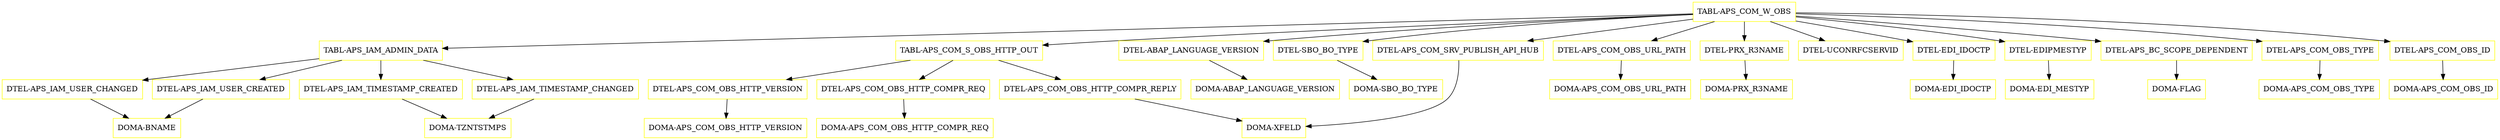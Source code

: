 digraph G {
  "TABL-APS_COM_W_OBS" [shape=box,color=yellow];
  "TABL-APS_IAM_ADMIN_DATA" [shape=box,color=yellow,URL="./TABL_APS_IAM_ADMIN_DATA.html"];
  "DTEL-APS_IAM_TIMESTAMP_CHANGED" [shape=box,color=yellow,URL="./DTEL_APS_IAM_TIMESTAMP_CHANGED.html"];
  "DOMA-TZNTSTMPS" [shape=box,color=yellow,URL="./DOMA_TZNTSTMPS.html"];
  "DTEL-APS_IAM_USER_CHANGED" [shape=box,color=yellow,URL="./DTEL_APS_IAM_USER_CHANGED.html"];
  "DOMA-BNAME" [shape=box,color=yellow,URL="./DOMA_BNAME.html"];
  "DTEL-APS_IAM_TIMESTAMP_CREATED" [shape=box,color=yellow,URL="./DTEL_APS_IAM_TIMESTAMP_CREATED.html"];
  "DTEL-APS_IAM_USER_CREATED" [shape=box,color=yellow,URL="./DTEL_APS_IAM_USER_CREATED.html"];
  "TABL-APS_COM_S_OBS_HTTP_OUT" [shape=box,color=yellow,URL="./TABL_APS_COM_S_OBS_HTTP_OUT.html"];
  "DTEL-APS_COM_OBS_HTTP_COMPR_REPLY" [shape=box,color=yellow,URL="./DTEL_APS_COM_OBS_HTTP_COMPR_REPLY.html"];
  "DOMA-XFELD" [shape=box,color=yellow,URL="./DOMA_XFELD.html"];
  "DTEL-APS_COM_OBS_HTTP_COMPR_REQ" [shape=box,color=yellow,URL="./DTEL_APS_COM_OBS_HTTP_COMPR_REQ.html"];
  "DOMA-APS_COM_OBS_HTTP_COMPR_REQ" [shape=box,color=yellow,URL="./DOMA_APS_COM_OBS_HTTP_COMPR_REQ.html"];
  "DTEL-APS_COM_OBS_HTTP_VERSION" [shape=box,color=yellow,URL="./DTEL_APS_COM_OBS_HTTP_VERSION.html"];
  "DOMA-APS_COM_OBS_HTTP_VERSION" [shape=box,color=yellow,URL="./DOMA_APS_COM_OBS_HTTP_VERSION.html"];
  "DTEL-ABAP_LANGUAGE_VERSION" [shape=box,color=yellow,URL="./DTEL_ABAP_LANGUAGE_VERSION.html"];
  "DOMA-ABAP_LANGUAGE_VERSION" [shape=box,color=yellow,URL="./DOMA_ABAP_LANGUAGE_VERSION.html"];
  "DTEL-SBO_BO_TYPE" [shape=box,color=yellow,URL="./DTEL_SBO_BO_TYPE.html"];
  "DOMA-SBO_BO_TYPE" [shape=box,color=yellow,URL="./DOMA_SBO_BO_TYPE.html"];
  "DTEL-APS_COM_SRV_PUBLISH_API_HUB" [shape=box,color=yellow,URL="./DTEL_APS_COM_SRV_PUBLISH_API_HUB.html"];
  "DTEL-APS_COM_OBS_URL_PATH" [shape=box,color=yellow,URL="./DTEL_APS_COM_OBS_URL_PATH.html"];
  "DOMA-APS_COM_OBS_URL_PATH" [shape=box,color=yellow,URL="./DOMA_APS_COM_OBS_URL_PATH.html"];
  "DTEL-PRX_R3NAME" [shape=box,color=yellow,URL="./DTEL_PRX_R3NAME.html"];
  "DOMA-PRX_R3NAME" [shape=box,color=yellow,URL="./DOMA_PRX_R3NAME.html"];
  "DTEL-UCONRFCSERVID" [shape=box,color=yellow,URL="./DTEL_UCONRFCSERVID.html"];
  "DTEL-EDI_IDOCTP" [shape=box,color=yellow,URL="./DTEL_EDI_IDOCTP.html"];
  "DOMA-EDI_IDOCTP" [shape=box,color=yellow,URL="./DOMA_EDI_IDOCTP.html"];
  "DTEL-EDIPMESTYP" [shape=box,color=yellow,URL="./DTEL_EDIPMESTYP.html"];
  "DOMA-EDI_MESTYP" [shape=box,color=yellow,URL="./DOMA_EDI_MESTYP.html"];
  "DTEL-APS_BC_SCOPE_DEPENDENT" [shape=box,color=yellow,URL="./DTEL_APS_BC_SCOPE_DEPENDENT.html"];
  "DOMA-FLAG" [shape=box,color=yellow,URL="./DOMA_FLAG.html"];
  "DTEL-APS_COM_OBS_TYPE" [shape=box,color=yellow,URL="./DTEL_APS_COM_OBS_TYPE.html"];
  "DOMA-APS_COM_OBS_TYPE" [shape=box,color=yellow,URL="./DOMA_APS_COM_OBS_TYPE.html"];
  "DTEL-APS_COM_OBS_ID" [shape=box,color=yellow,URL="./DTEL_APS_COM_OBS_ID.html"];
  "DOMA-APS_COM_OBS_ID" [shape=box,color=yellow,URL="./DOMA_APS_COM_OBS_ID.html"];
  "TABL-APS_COM_W_OBS" -> "DTEL-APS_COM_OBS_ID";
  "TABL-APS_COM_W_OBS" -> "DTEL-APS_COM_OBS_TYPE";
  "TABL-APS_COM_W_OBS" -> "DTEL-APS_BC_SCOPE_DEPENDENT";
  "TABL-APS_COM_W_OBS" -> "DTEL-EDIPMESTYP";
  "TABL-APS_COM_W_OBS" -> "DTEL-EDI_IDOCTP";
  "TABL-APS_COM_W_OBS" -> "DTEL-UCONRFCSERVID";
  "TABL-APS_COM_W_OBS" -> "DTEL-PRX_R3NAME";
  "TABL-APS_COM_W_OBS" -> "DTEL-APS_COM_OBS_URL_PATH";
  "TABL-APS_COM_W_OBS" -> "DTEL-APS_COM_SRV_PUBLISH_API_HUB";
  "TABL-APS_COM_W_OBS" -> "DTEL-SBO_BO_TYPE";
  "TABL-APS_COM_W_OBS" -> "DTEL-ABAP_LANGUAGE_VERSION";
  "TABL-APS_COM_W_OBS" -> "TABL-APS_COM_S_OBS_HTTP_OUT";
  "TABL-APS_COM_W_OBS" -> "TABL-APS_IAM_ADMIN_DATA";
  "TABL-APS_IAM_ADMIN_DATA" -> "DTEL-APS_IAM_USER_CREATED";
  "TABL-APS_IAM_ADMIN_DATA" -> "DTEL-APS_IAM_TIMESTAMP_CREATED";
  "TABL-APS_IAM_ADMIN_DATA" -> "DTEL-APS_IAM_USER_CHANGED";
  "TABL-APS_IAM_ADMIN_DATA" -> "DTEL-APS_IAM_TIMESTAMP_CHANGED";
  "DTEL-APS_IAM_TIMESTAMP_CHANGED" -> "DOMA-TZNTSTMPS";
  "DTEL-APS_IAM_USER_CHANGED" -> "DOMA-BNAME";
  "DTEL-APS_IAM_TIMESTAMP_CREATED" -> "DOMA-TZNTSTMPS";
  "DTEL-APS_IAM_USER_CREATED" -> "DOMA-BNAME";
  "TABL-APS_COM_S_OBS_HTTP_OUT" -> "DTEL-APS_COM_OBS_HTTP_VERSION";
  "TABL-APS_COM_S_OBS_HTTP_OUT" -> "DTEL-APS_COM_OBS_HTTP_COMPR_REQ";
  "TABL-APS_COM_S_OBS_HTTP_OUT" -> "DTEL-APS_COM_OBS_HTTP_COMPR_REPLY";
  "DTEL-APS_COM_OBS_HTTP_COMPR_REPLY" -> "DOMA-XFELD";
  "DTEL-APS_COM_OBS_HTTP_COMPR_REQ" -> "DOMA-APS_COM_OBS_HTTP_COMPR_REQ";
  "DTEL-APS_COM_OBS_HTTP_VERSION" -> "DOMA-APS_COM_OBS_HTTP_VERSION";
  "DTEL-ABAP_LANGUAGE_VERSION" -> "DOMA-ABAP_LANGUAGE_VERSION";
  "DTEL-SBO_BO_TYPE" -> "DOMA-SBO_BO_TYPE";
  "DTEL-APS_COM_SRV_PUBLISH_API_HUB" -> "DOMA-XFELD";
  "DTEL-APS_COM_OBS_URL_PATH" -> "DOMA-APS_COM_OBS_URL_PATH";
  "DTEL-PRX_R3NAME" -> "DOMA-PRX_R3NAME";
  "DTEL-EDI_IDOCTP" -> "DOMA-EDI_IDOCTP";
  "DTEL-EDIPMESTYP" -> "DOMA-EDI_MESTYP";
  "DTEL-APS_BC_SCOPE_DEPENDENT" -> "DOMA-FLAG";
  "DTEL-APS_COM_OBS_TYPE" -> "DOMA-APS_COM_OBS_TYPE";
  "DTEL-APS_COM_OBS_ID" -> "DOMA-APS_COM_OBS_ID";
}
